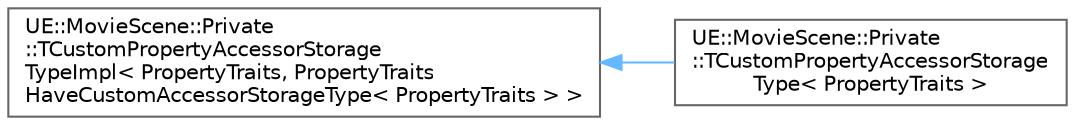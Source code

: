 digraph "Graphical Class Hierarchy"
{
 // INTERACTIVE_SVG=YES
 // LATEX_PDF_SIZE
  bgcolor="transparent";
  edge [fontname=Helvetica,fontsize=10,labelfontname=Helvetica,labelfontsize=10];
  node [fontname=Helvetica,fontsize=10,shape=box,height=0.2,width=0.4];
  rankdir="LR";
  Node0 [id="Node000000",label="UE::MovieScene::Private\l::TCustomPropertyAccessorStorage\lTypeImpl\< PropertyTraits, PropertyTraits\lHaveCustomAccessorStorageType\< PropertyTraits \> \>",height=0.2,width=0.4,color="grey40", fillcolor="white", style="filled",URL="$dd/d34/structUE_1_1MovieScene_1_1Private_1_1TCustomPropertyAccessorStorageTypeImpl.html",tooltip=" "];
  Node0 -> Node1 [id="edge9624_Node000000_Node000001",dir="back",color="steelblue1",style="solid",tooltip=" "];
  Node1 [id="Node000001",label="UE::MovieScene::Private\l::TCustomPropertyAccessorStorage\lType\< PropertyTraits \>",height=0.2,width=0.4,color="grey40", fillcolor="white", style="filled",URL="$d3/def/structUE_1_1MovieScene_1_1Private_1_1TCustomPropertyAccessorStorageType.html",tooltip=" "];
}
